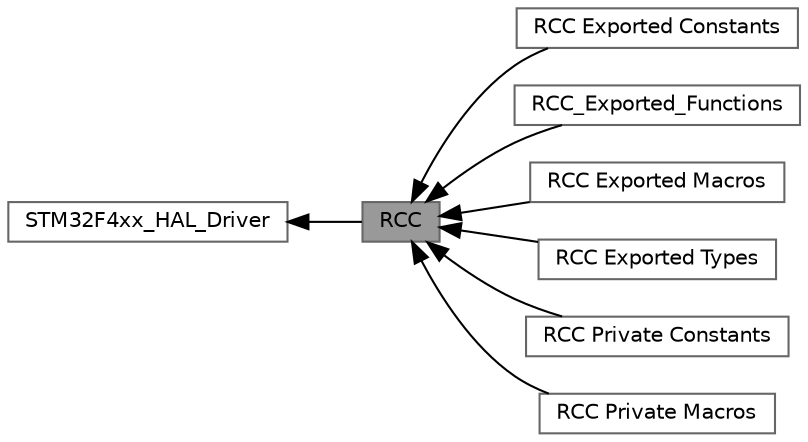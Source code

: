 digraph "RCC"
{
 // LATEX_PDF_SIZE
  bgcolor="transparent";
  edge [fontname=Helvetica,fontsize=10,labelfontname=Helvetica,labelfontsize=10];
  node [fontname=Helvetica,fontsize=10,shape=box,height=0.2,width=0.4];
  rankdir=LR;
  Node1 [id="Node000001",label="RCC",height=0.2,width=0.4,color="gray40", fillcolor="grey60", style="filled", fontcolor="black",tooltip="RCC HAL module driver."];
  Node4 [id="Node000004",label="RCC Exported Constants",height=0.2,width=0.4,color="grey40", fillcolor="white", style="filled",URL="$group__RCC__Exported__Constants.html",tooltip=" "];
  Node8 [id="Node000008",label="RCC_Exported_Functions",height=0.2,width=0.4,color="grey40", fillcolor="white", style="filled",URL="$group__RCC__Exported__Functions.html",tooltip=" "];
  Node5 [id="Node000005",label="RCC Exported Macros",height=0.2,width=0.4,color="grey40", fillcolor="white", style="filled",URL="$group__RCC__Exported__Macros.html",tooltip=" "];
  Node3 [id="Node000003",label="RCC Exported Types",height=0.2,width=0.4,color="grey40", fillcolor="white", style="filled",URL="$group__RCC__Exported__Types.html",tooltip=" "];
  Node6 [id="Node000006",label="RCC Private Constants",height=0.2,width=0.4,color="grey40", fillcolor="white", style="filled",URL="$group__RCC__Private__Constants.html",tooltip=" "];
  Node7 [id="Node000007",label="RCC Private Macros",height=0.2,width=0.4,color="grey40", fillcolor="white", style="filled",URL="$group__RCC__Private__Macros.html",tooltip=" "];
  Node2 [id="Node000002",label="STM32F4xx_HAL_Driver",height=0.2,width=0.4,color="grey40", fillcolor="white", style="filled",URL="$group__STM32F4xx__HAL__Driver.html",tooltip=" "];
  Node2->Node1 [shape=plaintext, dir="back", style="solid"];
  Node1->Node3 [shape=plaintext, dir="back", style="solid"];
  Node1->Node4 [shape=plaintext, dir="back", style="solid"];
  Node1->Node5 [shape=plaintext, dir="back", style="solid"];
  Node1->Node6 [shape=plaintext, dir="back", style="solid"];
  Node1->Node7 [shape=plaintext, dir="back", style="solid"];
  Node1->Node8 [shape=plaintext, dir="back", style="solid"];
}
